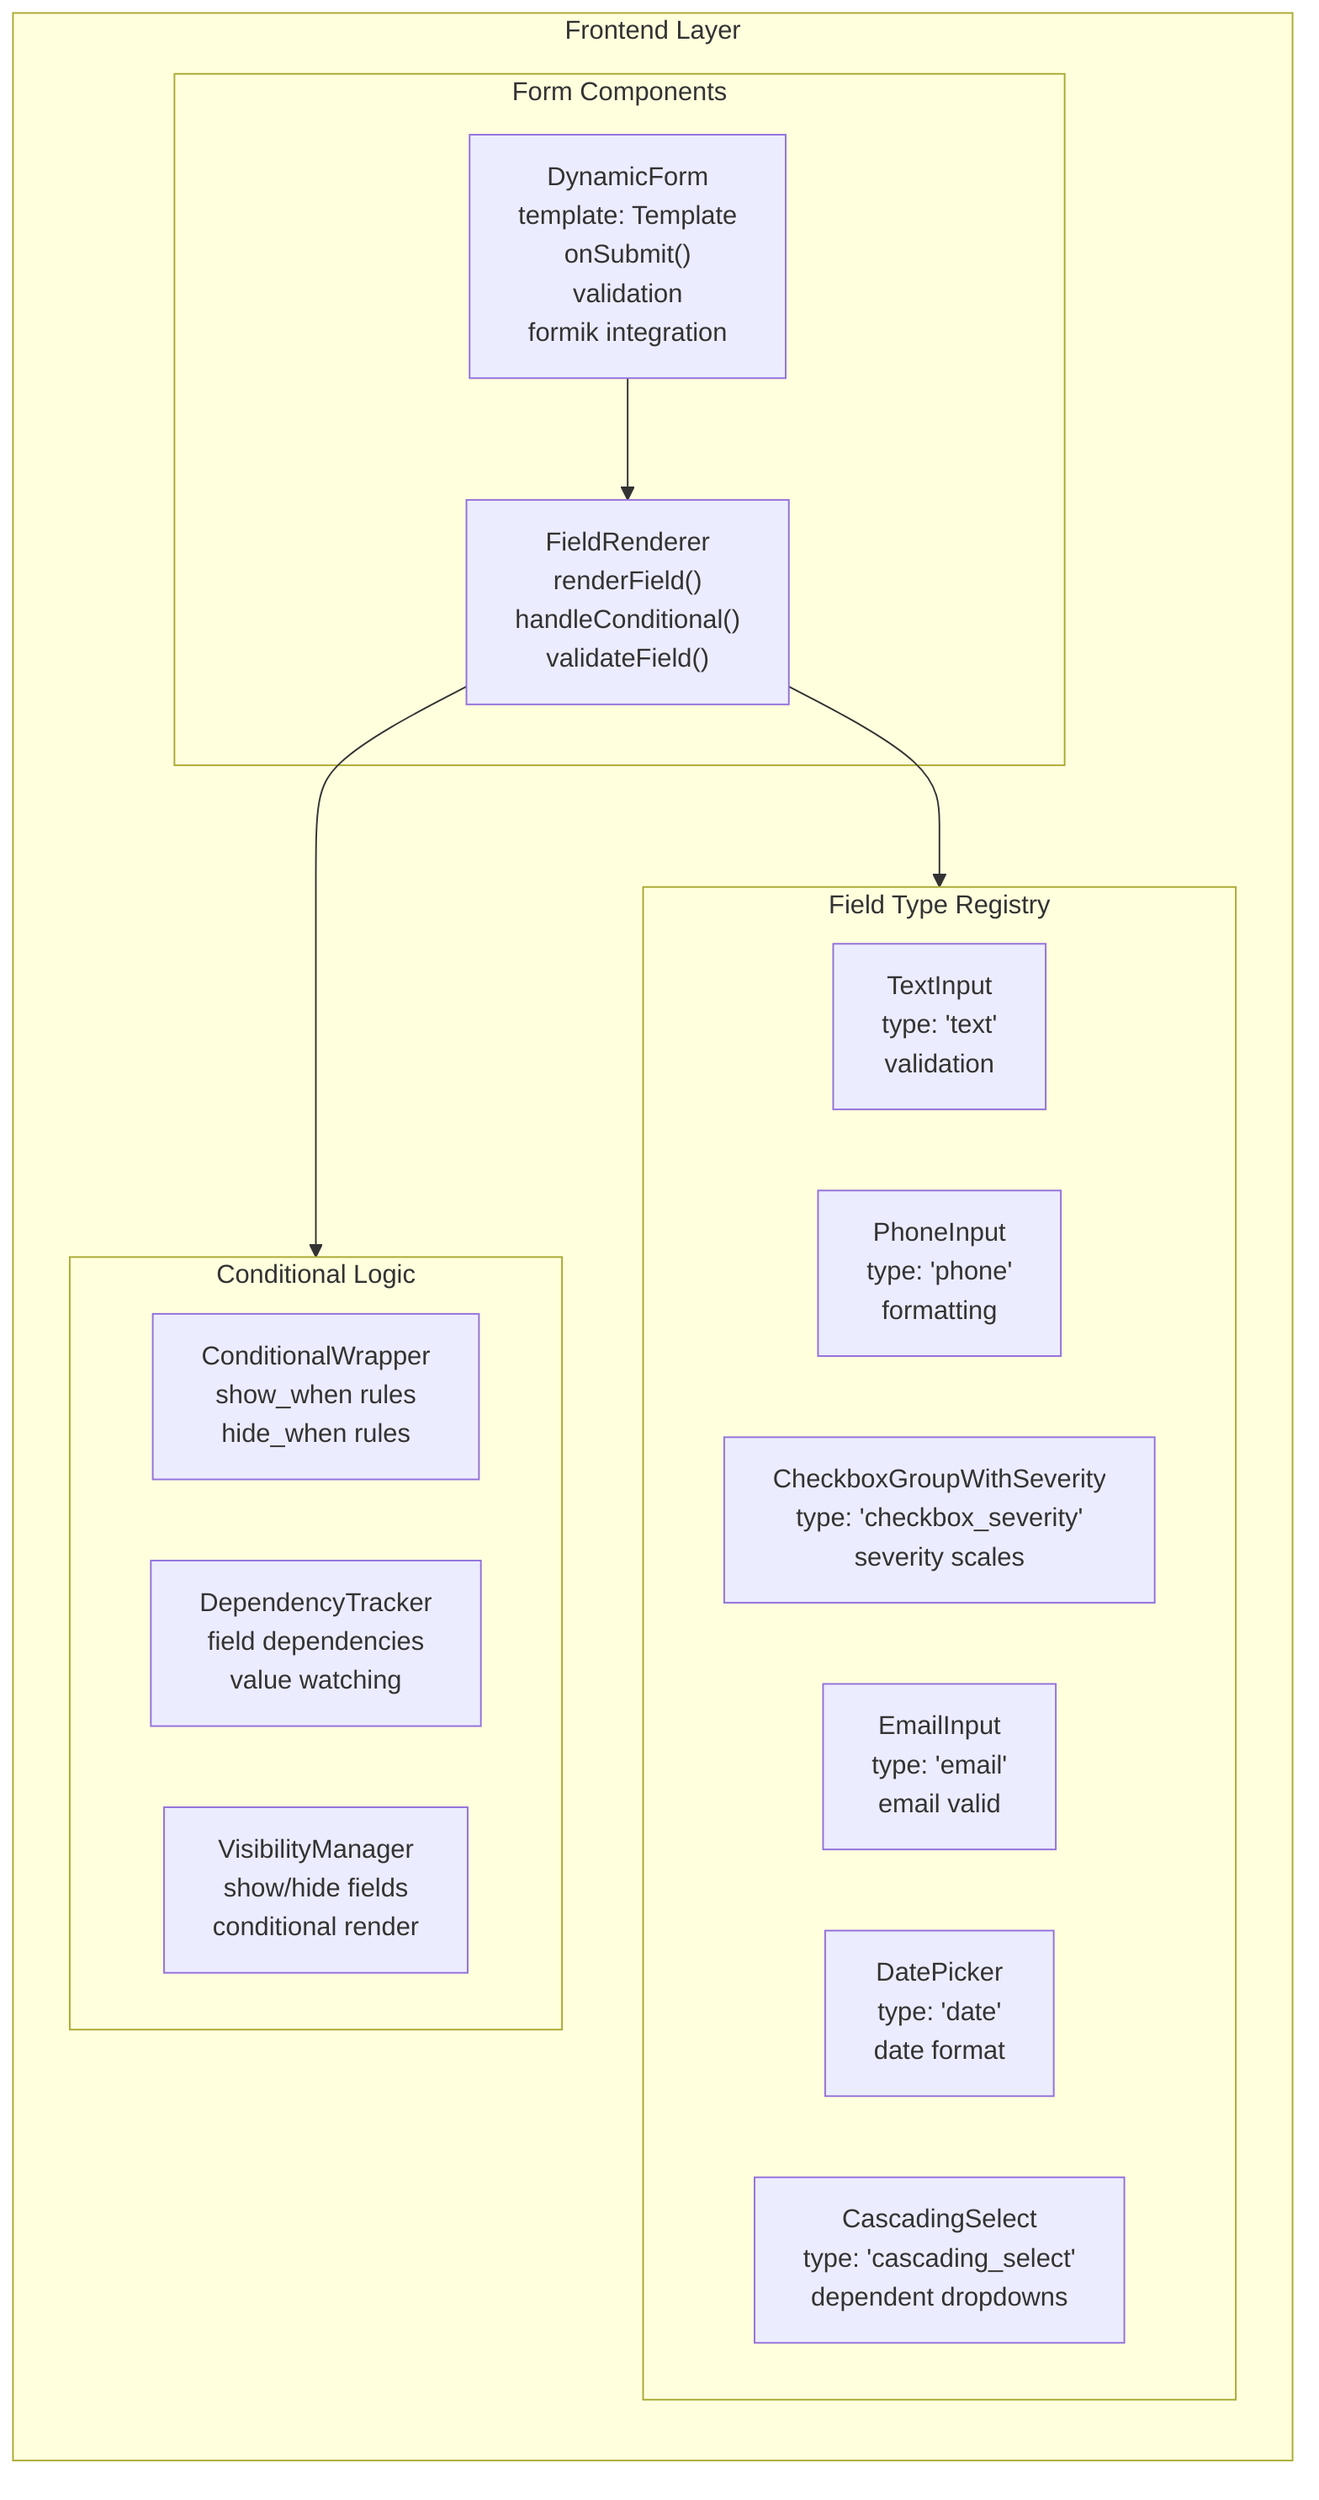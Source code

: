 flowchart LR
    subgraph FRONTEND_LAYER["Frontend Layer"]
        subgraph FORM_COMPONENTS["Form Components"]
            DYNAMIC_FORM["DynamicForm<br/>template: Template<br/>onSubmit()<br/>validation<br/>formik integration"]
            FIELD_RENDERER["FieldRenderer<br/>renderField()<br/>handleConditional()<br/>validateField()"]
        end

        subgraph FIELD_REGISTRY["Field Type Registry"]
            TEXT_INPUT["TextInput<br/>type: 'text'<br/>validation"]
            PHONE_INPUT["PhoneInput<br/>type: 'phone'<br/>formatting"]
            CHECKBOX_SEV["CheckboxGroupWithSeverity<br/>type: 'checkbox_severity'<br/>severity scales"]
            EMAIL_INPUT["EmailInput<br/>type: 'email'<br/>email valid"]
            DATE_PICKER["DatePicker<br/>type: 'date'<br/>date format"]
            CASCADING["CascadingSelect<br/>type: 'cascading_select'<br/>dependent dropdowns"]
        end

        subgraph CONDITIONAL_LOGIC["Conditional Logic"]
            COND_WRAPPER["ConditionalWrapper<br/>show_when rules<br/>hide_when rules"]
            DEP_TRACKER["DependencyTracker<br/>field dependencies<br/>value watching"]
            VIS_MANAGER["VisibilityManager<br/>show/hide fields<br/>conditional render"]
        end

        DYNAMIC_FORM --> FIELD_RENDERER
        FIELD_RENDERER --> FIELD_REGISTRY
        FIELD_RENDERER --> CONDITIONAL_LOGIC
    end